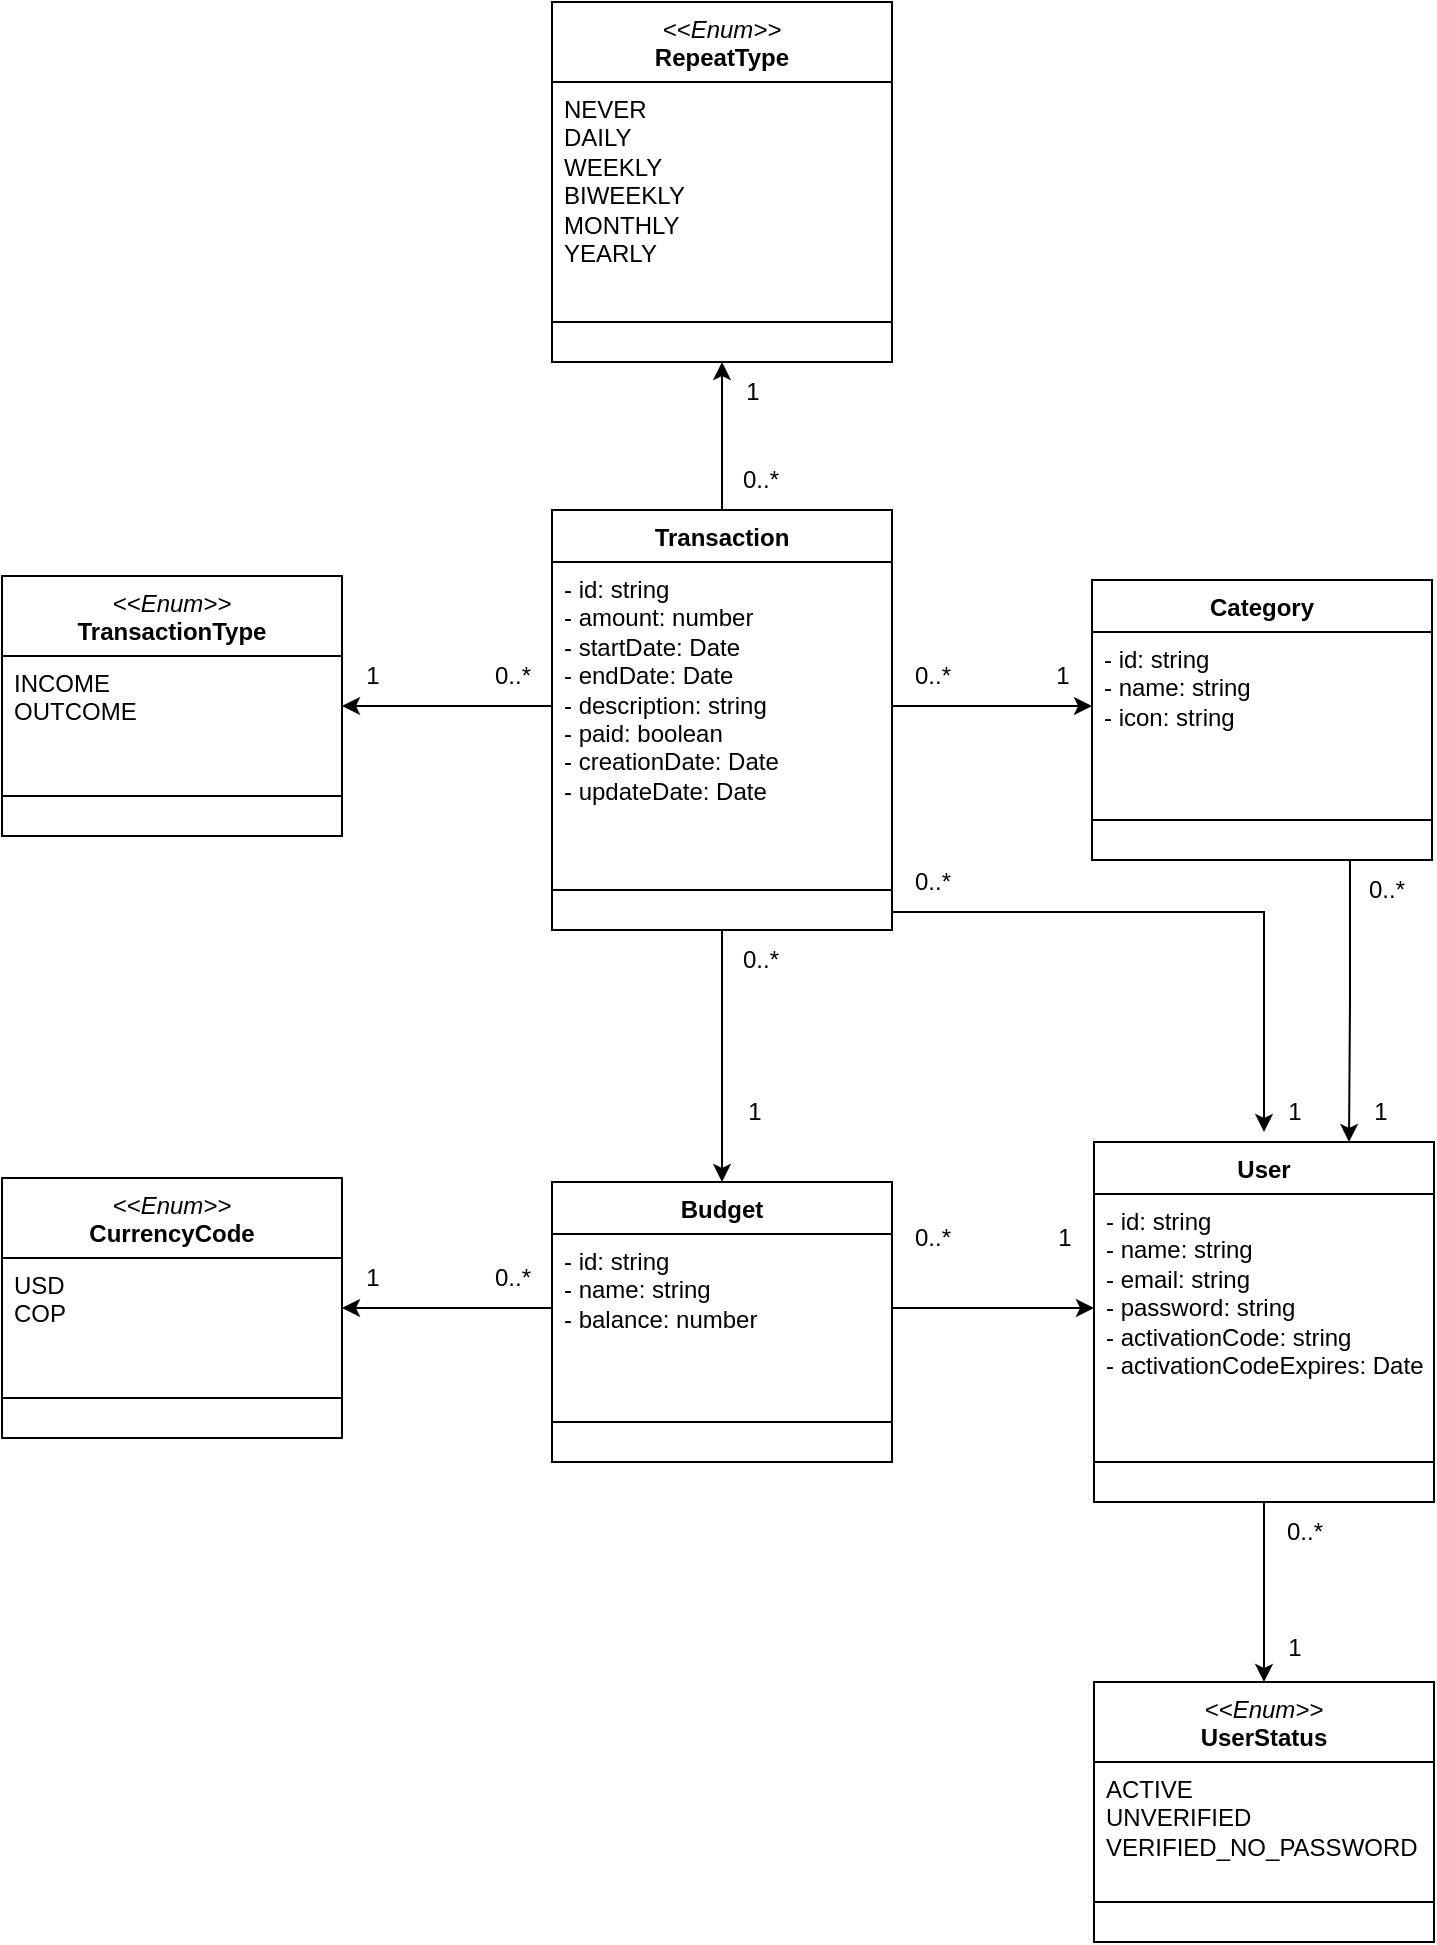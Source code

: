 <mxfile version="25.0.2">
  <diagram name="Page-1" id="EqEseUjB6EhwFP1imNWN">
    <mxGraphModel dx="1232" dy="867" grid="1" gridSize="10" guides="1" tooltips="1" connect="1" arrows="1" fold="1" page="1" pageScale="1" pageWidth="850" pageHeight="1100" math="0" shadow="0">
      <root>
        <mxCell id="0" />
        <mxCell id="1" parent="0" />
        <mxCell id="4IVgv2YwJj3yk9_aXbhd-39" style="edgeStyle=orthogonalEdgeStyle;rounded=0;orthogonalLoop=1;jettySize=auto;html=1;exitX=0.5;exitY=0;exitDx=0;exitDy=0;entryX=0.5;entryY=1;entryDx=0;entryDy=0;" parent="1" source="4IVgv2YwJj3yk9_aXbhd-1" target="4IVgv2YwJj3yk9_aXbhd-36" edge="1">
          <mxGeometry relative="1" as="geometry" />
        </mxCell>
        <mxCell id="HKFmsxtZMBqY3XFtCL7B-5" style="edgeStyle=orthogonalEdgeStyle;rounded=0;orthogonalLoop=1;jettySize=auto;html=1;startArrow=none;startFill=0;endArrow=classic;endFill=1;" parent="1" edge="1">
          <mxGeometry relative="1" as="geometry">
            <mxPoint x="513" y="495" as="sourcePoint" />
            <mxPoint x="699" y="605" as="targetPoint" />
            <Array as="points">
              <mxPoint x="699" y="495" />
            </Array>
          </mxGeometry>
        </mxCell>
        <mxCell id="4IVgv2YwJj3yk9_aXbhd-1" value="Transaction" style="swimlane;fontStyle=1;align=center;verticalAlign=top;childLayout=stackLayout;horizontal=1;startSize=26;horizontalStack=0;resizeParent=1;resizeParentMax=0;resizeLast=0;collapsible=1;marginBottom=0;whiteSpace=wrap;html=1;" parent="1" vertex="1">
          <mxGeometry x="343" y="294" width="170" height="210" as="geometry" />
        </mxCell>
        <mxCell id="4IVgv2YwJj3yk9_aXbhd-2" value="- id: string&lt;div&gt;- amount: number&lt;/div&gt;&lt;div&gt;- startDate: Date&lt;/div&gt;&lt;div&gt;- endDate: Date&lt;/div&gt;&lt;div&gt;- description: string&lt;/div&gt;&lt;div&gt;- paid: boolean&lt;/div&gt;&lt;div&gt;- creationDate: Date&lt;/div&gt;&lt;div&gt;-&amp;nbsp;updateDate: Date&lt;/div&gt;" style="text;strokeColor=none;fillColor=none;align=left;verticalAlign=top;spacingLeft=4;spacingRight=4;overflow=hidden;rotatable=0;points=[[0,0.5],[1,0.5]];portConstraint=eastwest;whiteSpace=wrap;html=1;" parent="4IVgv2YwJj3yk9_aXbhd-1" vertex="1">
          <mxGeometry y="26" width="170" height="144" as="geometry" />
        </mxCell>
        <mxCell id="4IVgv2YwJj3yk9_aXbhd-3" value="" style="line;strokeWidth=1;fillColor=none;align=left;verticalAlign=middle;spacingTop=-1;spacingLeft=3;spacingRight=3;rotatable=0;labelPosition=right;points=[];portConstraint=eastwest;strokeColor=inherit;" parent="4IVgv2YwJj3yk9_aXbhd-1" vertex="1">
          <mxGeometry y="170" width="170" height="40" as="geometry" />
        </mxCell>
        <mxCell id="Uoa0D3wc2wCWtFt8kNzC-1" style="edgeStyle=orthogonalEdgeStyle;rounded=0;orthogonalLoop=1;jettySize=auto;html=1;exitX=0.75;exitY=1;exitDx=0;exitDy=0;entryX=0.75;entryY=0;entryDx=0;entryDy=0;" parent="1" source="4IVgv2YwJj3yk9_aXbhd-19" target="E6XDSwYtZxgFJLBzwyTR-8" edge="1">
          <mxGeometry relative="1" as="geometry">
            <Array as="points">
              <mxPoint x="742" y="469" />
              <mxPoint x="742" y="540" />
            </Array>
          </mxGeometry>
        </mxCell>
        <mxCell id="4IVgv2YwJj3yk9_aXbhd-19" value="Category" style="swimlane;fontStyle=1;align=center;verticalAlign=top;childLayout=stackLayout;horizontal=1;startSize=26;horizontalStack=0;resizeParent=1;resizeParentMax=0;resizeLast=0;collapsible=1;marginBottom=0;whiteSpace=wrap;html=1;" parent="1" vertex="1">
          <mxGeometry x="613" y="329" width="170" height="140" as="geometry" />
        </mxCell>
        <mxCell id="4IVgv2YwJj3yk9_aXbhd-20" value="- id: string&lt;div&gt;- name: string&lt;/div&gt;&lt;div&gt;- icon: string&lt;/div&gt;" style="text;strokeColor=none;fillColor=none;align=left;verticalAlign=top;spacingLeft=4;spacingRight=4;overflow=hidden;rotatable=0;points=[[0,0.5],[1,0.5]];portConstraint=eastwest;whiteSpace=wrap;html=1;" parent="4IVgv2YwJj3yk9_aXbhd-19" vertex="1">
          <mxGeometry y="26" width="170" height="74" as="geometry" />
        </mxCell>
        <mxCell id="4IVgv2YwJj3yk9_aXbhd-21" value="" style="line;strokeWidth=1;fillColor=none;align=left;verticalAlign=middle;spacingTop=-1;spacingLeft=3;spacingRight=3;rotatable=0;labelPosition=right;points=[];portConstraint=eastwest;strokeColor=inherit;" parent="4IVgv2YwJj3yk9_aXbhd-19" vertex="1">
          <mxGeometry y="100" width="170" height="40" as="geometry" />
        </mxCell>
        <mxCell id="4IVgv2YwJj3yk9_aXbhd-22" style="edgeStyle=orthogonalEdgeStyle;rounded=0;orthogonalLoop=1;jettySize=auto;html=1;entryX=0;entryY=0.5;entryDx=0;entryDy=0;exitX=1;exitY=0.5;exitDx=0;exitDy=0;" parent="1" source="4IVgv2YwJj3yk9_aXbhd-2" target="4IVgv2YwJj3yk9_aXbhd-20" edge="1">
          <mxGeometry relative="1" as="geometry" />
        </mxCell>
        <mxCell id="4IVgv2YwJj3yk9_aXbhd-24" value="1" style="text;html=1;align=center;verticalAlign=middle;resizable=0;points=[];autosize=1;strokeColor=none;fillColor=none;" parent="1" vertex="1">
          <mxGeometry x="583" y="362" width="30" height="30" as="geometry" />
        </mxCell>
        <mxCell id="4IVgv2YwJj3yk9_aXbhd-36" value="&lt;div&gt;&lt;i style=&quot;font-weight: 400;&quot;&gt;&amp;lt;&amp;lt;Enum&amp;gt;&amp;gt;&lt;/i&gt;&lt;br&gt;&lt;/div&gt;RepeatType" style="swimlane;fontStyle=1;align=center;verticalAlign=top;childLayout=stackLayout;horizontal=1;startSize=40;horizontalStack=0;resizeParent=1;resizeParentMax=0;resizeLast=0;collapsible=1;marginBottom=0;whiteSpace=wrap;html=1;" parent="1" vertex="1">
          <mxGeometry x="343" y="40" width="170" height="180" as="geometry">
            <mxRectangle x="205" y="40" width="130" height="30" as="alternateBounds" />
          </mxGeometry>
        </mxCell>
        <mxCell id="4IVgv2YwJj3yk9_aXbhd-37" value="&lt;div&gt;NEVER&lt;/div&gt;DAILY&lt;div&gt;WEEKLY&lt;/div&gt;&lt;div&gt;BIWEEKLY&lt;br&gt;&lt;/div&gt;&lt;div&gt;MONTHLY&lt;/div&gt;&lt;div&gt;YEARLY&lt;/div&gt;" style="text;strokeColor=none;fillColor=none;align=left;verticalAlign=top;spacingLeft=4;spacingRight=4;overflow=hidden;rotatable=0;points=[[0,0.5],[1,0.5]];portConstraint=eastwest;whiteSpace=wrap;html=1;" parent="4IVgv2YwJj3yk9_aXbhd-36" vertex="1">
          <mxGeometry y="40" width="170" height="100" as="geometry" />
        </mxCell>
        <mxCell id="4IVgv2YwJj3yk9_aXbhd-38" value="" style="line;strokeWidth=1;fillColor=none;align=left;verticalAlign=middle;spacingTop=-1;spacingLeft=3;spacingRight=3;rotatable=0;labelPosition=right;points=[];portConstraint=eastwest;strokeColor=inherit;" parent="4IVgv2YwJj3yk9_aXbhd-36" vertex="1">
          <mxGeometry y="140" width="170" height="40" as="geometry" />
        </mxCell>
        <mxCell id="4IVgv2YwJj3yk9_aXbhd-40" value="1" style="text;html=1;align=center;verticalAlign=middle;resizable=0;points=[];autosize=1;strokeColor=none;fillColor=none;" parent="1" vertex="1">
          <mxGeometry x="428" y="220" width="30" height="30" as="geometry" />
        </mxCell>
        <mxCell id="4IVgv2YwJj3yk9_aXbhd-49" style="edgeStyle=orthogonalEdgeStyle;rounded=0;orthogonalLoop=1;jettySize=auto;html=1;entryX=0.5;entryY=1;entryDx=0;entryDy=0;startArrow=classic;startFill=1;endArrow=none;endFill=0;exitX=0.5;exitY=0;exitDx=0;exitDy=0;" parent="1" source="E6XDSwYtZxgFJLBzwyTR-1" target="4IVgv2YwJj3yk9_aXbhd-1" edge="1">
          <mxGeometry relative="1" as="geometry">
            <mxPoint x="427.5" y="600" as="sourcePoint" />
          </mxGeometry>
        </mxCell>
        <mxCell id="4IVgv2YwJj3yk9_aXbhd-50" value="0..*" style="text;html=1;align=center;verticalAlign=middle;resizable=0;points=[];autosize=1;strokeColor=none;fillColor=none;" parent="1" vertex="1">
          <mxGeometry x="427" y="504" width="40" height="30" as="geometry" />
        </mxCell>
        <mxCell id="4IVgv2YwJj3yk9_aXbhd-55" value="0..*" style="text;html=1;align=center;verticalAlign=middle;resizable=0;points=[];autosize=1;strokeColor=none;fillColor=none;" parent="1" vertex="1">
          <mxGeometry x="513" y="362" width="40" height="30" as="geometry" />
        </mxCell>
        <mxCell id="4IVgv2YwJj3yk9_aXbhd-56" value="0..*" style="text;html=1;align=center;verticalAlign=middle;resizable=0;points=[];autosize=1;strokeColor=none;fillColor=none;" parent="1" vertex="1">
          <mxGeometry x="427" y="264" width="40" height="30" as="geometry" />
        </mxCell>
        <mxCell id="4IVgv2YwJj3yk9_aXbhd-57" value="&lt;div&gt;&lt;i style=&quot;font-weight: 400;&quot;&gt;&amp;lt;&amp;lt;Enum&amp;gt;&amp;gt;&lt;/i&gt;&lt;br&gt;&lt;/div&gt;TransactionType" style="swimlane;fontStyle=1;align=center;verticalAlign=top;childLayout=stackLayout;horizontal=1;startSize=40;horizontalStack=0;resizeParent=1;resizeParentMax=0;resizeLast=0;collapsible=1;marginBottom=0;whiteSpace=wrap;html=1;" parent="1" vertex="1">
          <mxGeometry x="68" y="327" width="170" height="130" as="geometry">
            <mxRectangle x="205" y="40" width="130" height="30" as="alternateBounds" />
          </mxGeometry>
        </mxCell>
        <mxCell id="4IVgv2YwJj3yk9_aXbhd-58" value="&lt;div&gt;INCOME&lt;/div&gt;&lt;div&gt;OUTCOME&lt;/div&gt;" style="text;strokeColor=none;fillColor=none;align=left;verticalAlign=top;spacingLeft=4;spacingRight=4;overflow=hidden;rotatable=0;points=[[0,0.5],[1,0.5]];portConstraint=eastwest;whiteSpace=wrap;html=1;" parent="4IVgv2YwJj3yk9_aXbhd-57" vertex="1">
          <mxGeometry y="40" width="170" height="50" as="geometry" />
        </mxCell>
        <mxCell id="4IVgv2YwJj3yk9_aXbhd-59" value="" style="line;strokeWidth=1;fillColor=none;align=left;verticalAlign=middle;spacingTop=-1;spacingLeft=3;spacingRight=3;rotatable=0;labelPosition=right;points=[];portConstraint=eastwest;strokeColor=inherit;" parent="4IVgv2YwJj3yk9_aXbhd-57" vertex="1">
          <mxGeometry y="90" width="170" height="40" as="geometry" />
        </mxCell>
        <mxCell id="4IVgv2YwJj3yk9_aXbhd-61" value="1" style="text;html=1;align=center;verticalAlign=middle;resizable=0;points=[];autosize=1;strokeColor=none;fillColor=none;" parent="1" vertex="1">
          <mxGeometry x="238" y="362" width="30" height="30" as="geometry" />
        </mxCell>
        <mxCell id="4IVgv2YwJj3yk9_aXbhd-62" value="0..*" style="text;html=1;align=center;verticalAlign=middle;resizable=0;points=[];autosize=1;strokeColor=none;fillColor=none;" parent="1" vertex="1">
          <mxGeometry x="303" y="362" width="40" height="30" as="geometry" />
        </mxCell>
        <mxCell id="4IVgv2YwJj3yk9_aXbhd-63" value="&lt;div&gt;&lt;i style=&quot;font-weight: 400;&quot;&gt;&amp;lt;&amp;lt;Enum&amp;gt;&amp;gt;&lt;/i&gt;&lt;br&gt;&lt;/div&gt;CurrencyCode" style="swimlane;fontStyle=1;align=center;verticalAlign=top;childLayout=stackLayout;horizontal=1;startSize=40;horizontalStack=0;resizeParent=1;resizeParentMax=0;resizeLast=0;collapsible=1;marginBottom=0;whiteSpace=wrap;html=1;" parent="1" vertex="1">
          <mxGeometry x="68" y="628" width="170" height="130" as="geometry">
            <mxRectangle x="205" y="40" width="130" height="30" as="alternateBounds" />
          </mxGeometry>
        </mxCell>
        <mxCell id="4IVgv2YwJj3yk9_aXbhd-64" value="USD&lt;div&gt;COP&lt;/div&gt;" style="text;strokeColor=none;fillColor=none;align=left;verticalAlign=top;spacingLeft=4;spacingRight=4;overflow=hidden;rotatable=0;points=[[0,0.5],[1,0.5]];portConstraint=eastwest;whiteSpace=wrap;html=1;" parent="4IVgv2YwJj3yk9_aXbhd-63" vertex="1">
          <mxGeometry y="40" width="170" height="50" as="geometry" />
        </mxCell>
        <mxCell id="4IVgv2YwJj3yk9_aXbhd-65" value="" style="line;strokeWidth=1;fillColor=none;align=left;verticalAlign=middle;spacingTop=-1;spacingLeft=3;spacingRight=3;rotatable=0;labelPosition=right;points=[];portConstraint=eastwest;strokeColor=inherit;" parent="4IVgv2YwJj3yk9_aXbhd-63" vertex="1">
          <mxGeometry y="90" width="170" height="40" as="geometry" />
        </mxCell>
        <mxCell id="4IVgv2YwJj3yk9_aXbhd-67" value="1" style="text;html=1;align=center;verticalAlign=middle;resizable=0;points=[];autosize=1;strokeColor=none;fillColor=none;" parent="1" vertex="1">
          <mxGeometry x="238" y="663" width="30" height="30" as="geometry" />
        </mxCell>
        <mxCell id="4IVgv2YwJj3yk9_aXbhd-68" value="0..*" style="text;html=1;align=center;verticalAlign=middle;resizable=0;points=[];autosize=1;strokeColor=none;fillColor=none;" parent="1" vertex="1">
          <mxGeometry x="303" y="663" width="40" height="30" as="geometry" />
        </mxCell>
        <mxCell id="E6XDSwYtZxgFJLBzwyTR-1" value="Budget" style="swimlane;fontStyle=1;align=center;verticalAlign=top;childLayout=stackLayout;horizontal=1;startSize=26;horizontalStack=0;resizeParent=1;resizeParentMax=0;resizeLast=0;collapsible=1;marginBottom=0;whiteSpace=wrap;html=1;" parent="1" vertex="1">
          <mxGeometry x="343" y="630" width="170" height="140" as="geometry" />
        </mxCell>
        <mxCell id="E6XDSwYtZxgFJLBzwyTR-2" value="- id: string&lt;div&gt;- name: string&lt;br&gt;&lt;div&gt;- balance: number&lt;/div&gt;&lt;/div&gt;" style="text;strokeColor=none;fillColor=none;align=left;verticalAlign=top;spacingLeft=4;spacingRight=4;overflow=hidden;rotatable=0;points=[[0,0.5],[1,0.5]];portConstraint=eastwest;whiteSpace=wrap;html=1;" parent="E6XDSwYtZxgFJLBzwyTR-1" vertex="1">
          <mxGeometry y="26" width="170" height="74" as="geometry" />
        </mxCell>
        <mxCell id="E6XDSwYtZxgFJLBzwyTR-3" value="" style="line;strokeWidth=1;fillColor=none;align=left;verticalAlign=middle;spacingTop=-1;spacingLeft=3;spacingRight=3;rotatable=0;labelPosition=right;points=[];portConstraint=eastwest;strokeColor=inherit;" parent="E6XDSwYtZxgFJLBzwyTR-1" vertex="1">
          <mxGeometry y="100" width="170" height="40" as="geometry" />
        </mxCell>
        <mxCell id="E6XDSwYtZxgFJLBzwyTR-6" value="1" style="text;html=1;align=center;verticalAlign=middle;resizable=0;points=[];autosize=1;strokeColor=none;fillColor=none;" parent="1" vertex="1">
          <mxGeometry x="429" y="580" width="30" height="30" as="geometry" />
        </mxCell>
        <mxCell id="ZD57u5LpEhazBJ8pezvG-4" style="edgeStyle=orthogonalEdgeStyle;rounded=0;orthogonalLoop=1;jettySize=auto;html=1;entryX=0.5;entryY=0;entryDx=0;entryDy=0;" parent="1" source="E6XDSwYtZxgFJLBzwyTR-8" target="ZD57u5LpEhazBJ8pezvG-1" edge="1">
          <mxGeometry relative="1" as="geometry" />
        </mxCell>
        <mxCell id="E6XDSwYtZxgFJLBzwyTR-8" value="User" style="swimlane;fontStyle=1;align=center;verticalAlign=top;childLayout=stackLayout;horizontal=1;startSize=26;horizontalStack=0;resizeParent=1;resizeParentMax=0;resizeLast=0;collapsible=1;marginBottom=0;whiteSpace=wrap;html=1;" parent="1" vertex="1">
          <mxGeometry x="614" y="610" width="170" height="180" as="geometry" />
        </mxCell>
        <mxCell id="E6XDSwYtZxgFJLBzwyTR-9" value="- id: string&lt;div&gt;- name: string&lt;br&gt;&lt;div&gt;- email: string&lt;/div&gt;&lt;div&gt;- password: string&lt;/div&gt;&lt;/div&gt;&lt;div&gt;- activationCode: string&lt;/div&gt;&lt;div&gt;- activationCodeExpires: Date&lt;/div&gt;" style="text;strokeColor=none;fillColor=none;align=left;verticalAlign=top;spacingLeft=4;spacingRight=4;overflow=hidden;rotatable=0;points=[[0,0.5],[1,0.5]];portConstraint=eastwest;whiteSpace=wrap;html=1;" parent="E6XDSwYtZxgFJLBzwyTR-8" vertex="1">
          <mxGeometry y="26" width="170" height="114" as="geometry" />
        </mxCell>
        <mxCell id="E6XDSwYtZxgFJLBzwyTR-10" value="" style="line;strokeWidth=1;fillColor=none;align=left;verticalAlign=middle;spacingTop=-1;spacingLeft=3;spacingRight=3;rotatable=0;labelPosition=right;points=[];portConstraint=eastwest;strokeColor=inherit;" parent="E6XDSwYtZxgFJLBzwyTR-8" vertex="1">
          <mxGeometry y="140" width="170" height="40" as="geometry" />
        </mxCell>
        <mxCell id="E6XDSwYtZxgFJLBzwyTR-13" value="0..*" style="text;html=1;align=center;verticalAlign=middle;resizable=0;points=[];autosize=1;strokeColor=none;fillColor=none;" parent="1" vertex="1">
          <mxGeometry x="513" y="643" width="40" height="30" as="geometry" />
        </mxCell>
        <mxCell id="E6XDSwYtZxgFJLBzwyTR-14" value="1" style="text;html=1;align=center;verticalAlign=middle;resizable=0;points=[];autosize=1;strokeColor=none;fillColor=none;" parent="1" vertex="1">
          <mxGeometry x="584" y="643" width="30" height="30" as="geometry" />
        </mxCell>
        <mxCell id="HKFmsxtZMBqY3XFtCL7B-3" style="edgeStyle=orthogonalEdgeStyle;rounded=0;orthogonalLoop=1;jettySize=auto;html=1;exitX=0;exitY=0.5;exitDx=0;exitDy=0;entryX=1;entryY=0.5;entryDx=0;entryDy=0;" parent="1" source="4IVgv2YwJj3yk9_aXbhd-2" target="4IVgv2YwJj3yk9_aXbhd-57" edge="1">
          <mxGeometry relative="1" as="geometry" />
        </mxCell>
        <mxCell id="HKFmsxtZMBqY3XFtCL7B-4" style="edgeStyle=orthogonalEdgeStyle;rounded=0;orthogonalLoop=1;jettySize=auto;html=1;exitX=0;exitY=0.5;exitDx=0;exitDy=0;entryX=1;entryY=0.5;entryDx=0;entryDy=0;" parent="1" source="E6XDSwYtZxgFJLBzwyTR-2" target="4IVgv2YwJj3yk9_aXbhd-64" edge="1">
          <mxGeometry relative="1" as="geometry" />
        </mxCell>
        <mxCell id="HKFmsxtZMBqY3XFtCL7B-6" value="0..*" style="text;html=1;align=center;verticalAlign=middle;resizable=0;points=[];autosize=1;strokeColor=none;fillColor=none;" parent="1" vertex="1">
          <mxGeometry x="513" y="465" width="40" height="30" as="geometry" />
        </mxCell>
        <mxCell id="HKFmsxtZMBqY3XFtCL7B-7" value="1" style="text;html=1;align=center;verticalAlign=middle;resizable=0;points=[];autosize=1;strokeColor=none;fillColor=none;" parent="1" vertex="1">
          <mxGeometry x="699" y="580" width="30" height="30" as="geometry" />
        </mxCell>
        <mxCell id="vfCmCnGGOK_stSxoM1od-1" style="edgeStyle=orthogonalEdgeStyle;rounded=0;orthogonalLoop=1;jettySize=auto;html=1;exitX=0;exitY=0.5;exitDx=0;exitDy=0;entryX=1;entryY=0.5;entryDx=0;entryDy=0;endArrow=none;endFill=0;startArrow=classic;startFill=1;" parent="1" source="E6XDSwYtZxgFJLBzwyTR-9" target="E6XDSwYtZxgFJLBzwyTR-2" edge="1">
          <mxGeometry relative="1" as="geometry" />
        </mxCell>
        <mxCell id="Uoa0D3wc2wCWtFt8kNzC-2" value="1" style="text;html=1;align=center;verticalAlign=middle;resizable=0;points=[];autosize=1;strokeColor=none;fillColor=none;" parent="1" vertex="1">
          <mxGeometry x="742" y="580" width="30" height="30" as="geometry" />
        </mxCell>
        <mxCell id="Uoa0D3wc2wCWtFt8kNzC-3" value="0..*" style="text;html=1;align=center;verticalAlign=middle;resizable=0;points=[];autosize=1;strokeColor=none;fillColor=none;" parent="1" vertex="1">
          <mxGeometry x="740" y="469" width="40" height="30" as="geometry" />
        </mxCell>
        <mxCell id="ZD57u5LpEhazBJ8pezvG-1" value="&lt;div&gt;&lt;i style=&quot;font-weight: 400;&quot;&gt;&amp;lt;&amp;lt;Enum&amp;gt;&amp;gt;&lt;/i&gt;&lt;br&gt;&lt;/div&gt;UserStatus" style="swimlane;fontStyle=1;align=center;verticalAlign=top;childLayout=stackLayout;horizontal=1;startSize=40;horizontalStack=0;resizeParent=1;resizeParentMax=0;resizeLast=0;collapsible=1;marginBottom=0;whiteSpace=wrap;html=1;" parent="1" vertex="1">
          <mxGeometry x="614" y="880" width="170" height="130" as="geometry">
            <mxRectangle x="205" y="40" width="130" height="30" as="alternateBounds" />
          </mxGeometry>
        </mxCell>
        <mxCell id="ZD57u5LpEhazBJ8pezvG-2" value="&lt;div&gt;ACTIVE&lt;/div&gt;&lt;div&gt;UNVERIFIED&lt;/div&gt;&lt;div&gt;VERIFIED_NO_PASSWORD&lt;/div&gt;" style="text;strokeColor=none;fillColor=none;align=left;verticalAlign=top;spacingLeft=4;spacingRight=4;overflow=hidden;rotatable=0;points=[[0,0.5],[1,0.5]];portConstraint=eastwest;whiteSpace=wrap;html=1;" parent="ZD57u5LpEhazBJ8pezvG-1" vertex="1">
          <mxGeometry y="40" width="170" height="50" as="geometry" />
        </mxCell>
        <mxCell id="ZD57u5LpEhazBJ8pezvG-3" value="" style="line;strokeWidth=1;fillColor=none;align=left;verticalAlign=middle;spacingTop=-1;spacingLeft=3;spacingRight=3;rotatable=0;labelPosition=right;points=[];portConstraint=eastwest;strokeColor=inherit;" parent="ZD57u5LpEhazBJ8pezvG-1" vertex="1">
          <mxGeometry y="90" width="170" height="40" as="geometry" />
        </mxCell>
        <mxCell id="ZD57u5LpEhazBJ8pezvG-5" value="0..*" style="text;html=1;align=center;verticalAlign=middle;resizable=0;points=[];autosize=1;strokeColor=none;fillColor=none;" parent="1" vertex="1">
          <mxGeometry x="699" y="790" width="40" height="30" as="geometry" />
        </mxCell>
        <mxCell id="ZD57u5LpEhazBJ8pezvG-6" value="1" style="text;html=1;align=center;verticalAlign=middle;resizable=0;points=[];autosize=1;strokeColor=none;fillColor=none;" parent="1" vertex="1">
          <mxGeometry x="699" y="848" width="30" height="30" as="geometry" />
        </mxCell>
      </root>
    </mxGraphModel>
  </diagram>
</mxfile>
